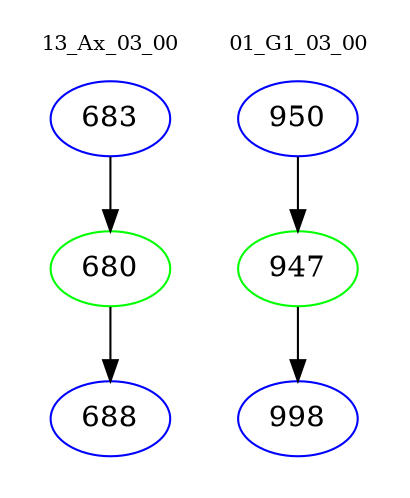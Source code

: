 digraph{
subgraph cluster_0 {
color = white
label = "13_Ax_03_00";
fontsize=10;
T0_683 [label="683", color="blue"]
T0_683 -> T0_680 [color="black"]
T0_680 [label="680", color="green"]
T0_680 -> T0_688 [color="black"]
T0_688 [label="688", color="blue"]
}
subgraph cluster_1 {
color = white
label = "01_G1_03_00";
fontsize=10;
T1_950 [label="950", color="blue"]
T1_950 -> T1_947 [color="black"]
T1_947 [label="947", color="green"]
T1_947 -> T1_998 [color="black"]
T1_998 [label="998", color="blue"]
}
}
